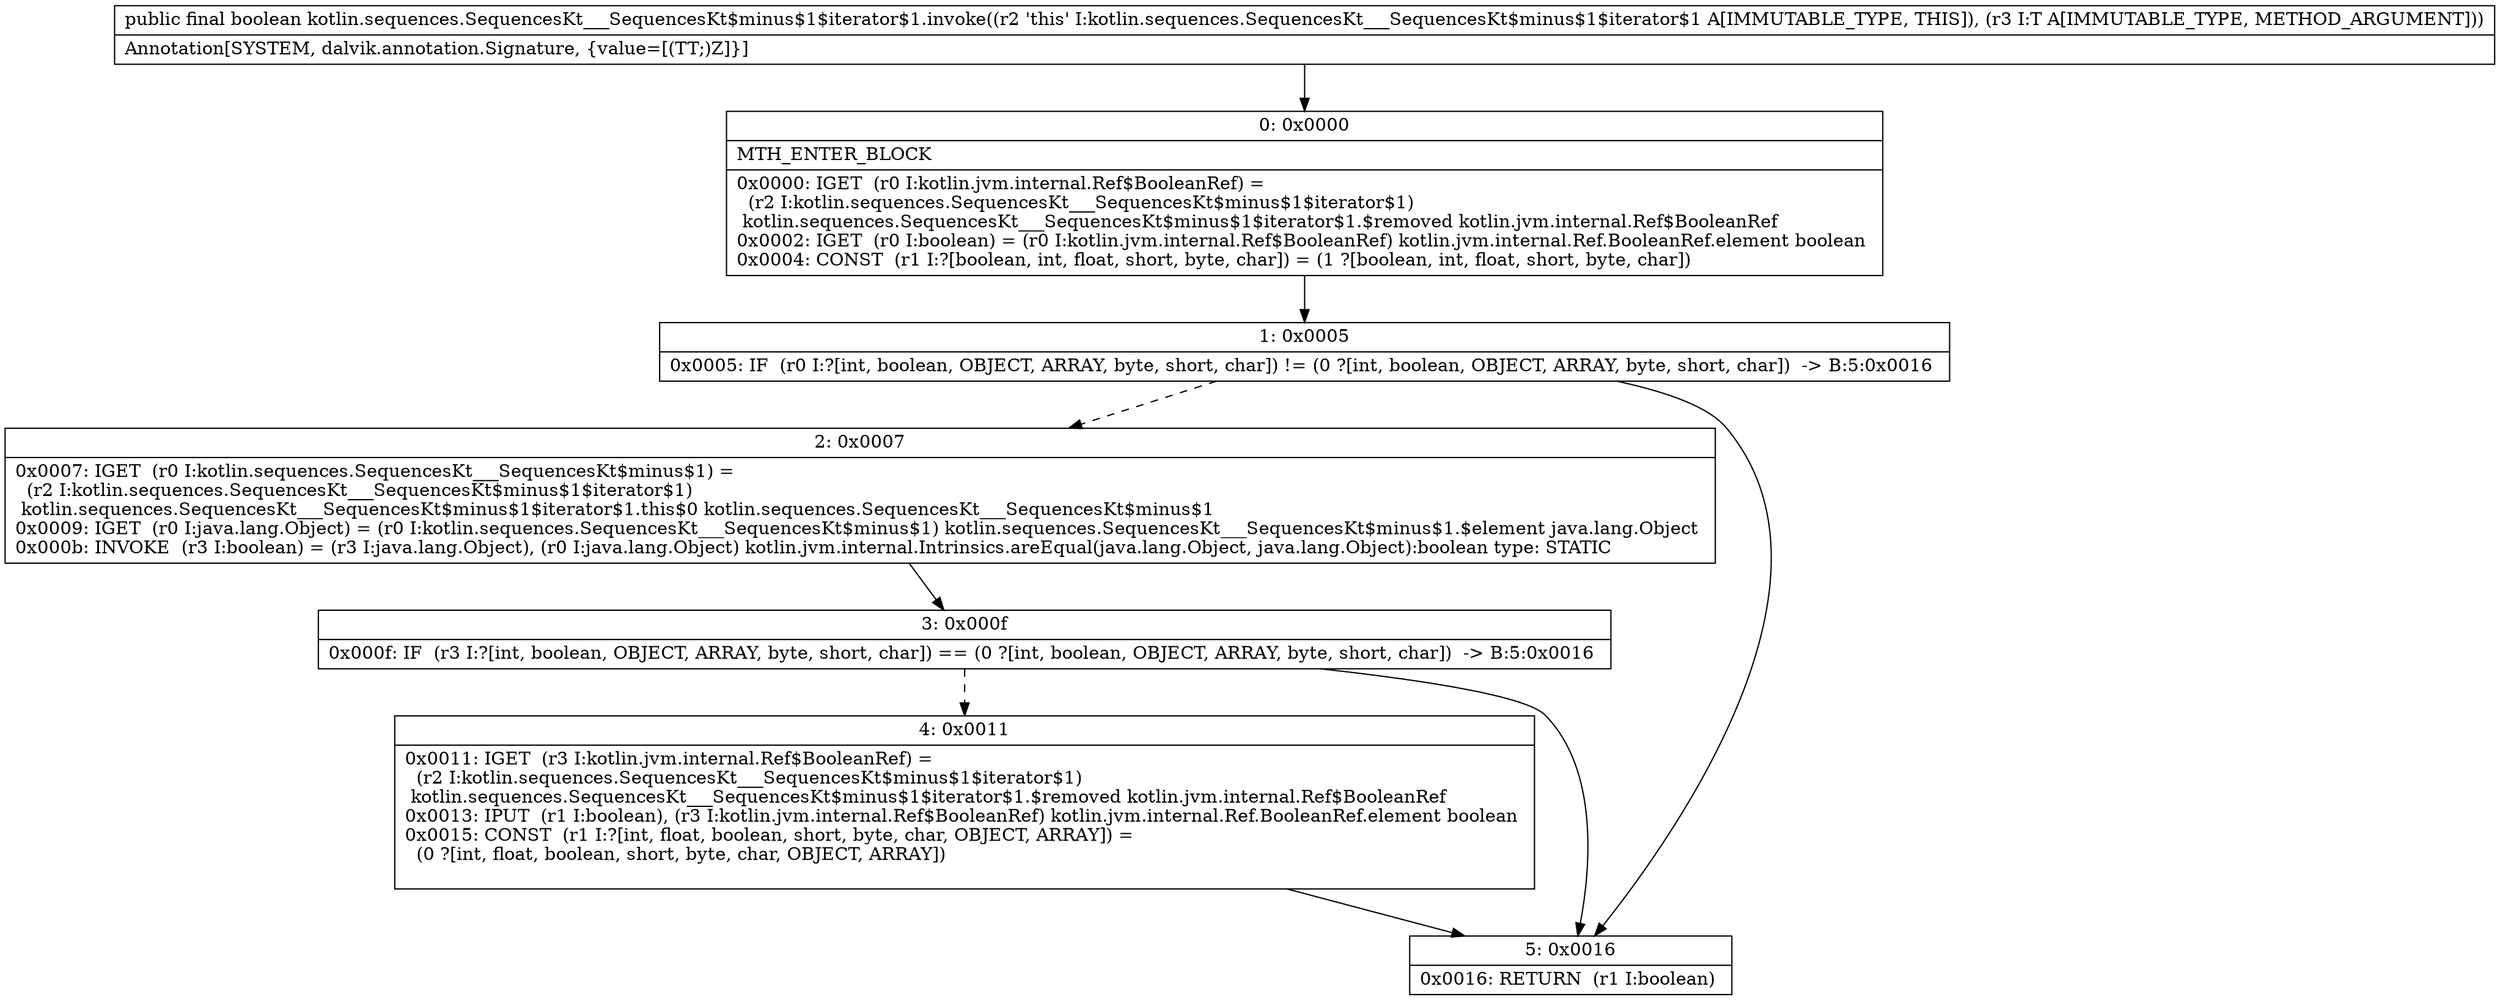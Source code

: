 digraph "CFG forkotlin.sequences.SequencesKt___SequencesKt$minus$1$iterator$1.invoke(Ljava\/lang\/Object;)Z" {
Node_0 [shape=record,label="{0\:\ 0x0000|MTH_ENTER_BLOCK\l|0x0000: IGET  (r0 I:kotlin.jvm.internal.Ref$BooleanRef) = \l  (r2 I:kotlin.sequences.SequencesKt___SequencesKt$minus$1$iterator$1)\l kotlin.sequences.SequencesKt___SequencesKt$minus$1$iterator$1.$removed kotlin.jvm.internal.Ref$BooleanRef \l0x0002: IGET  (r0 I:boolean) = (r0 I:kotlin.jvm.internal.Ref$BooleanRef) kotlin.jvm.internal.Ref.BooleanRef.element boolean \l0x0004: CONST  (r1 I:?[boolean, int, float, short, byte, char]) = (1 ?[boolean, int, float, short, byte, char]) \l}"];
Node_1 [shape=record,label="{1\:\ 0x0005|0x0005: IF  (r0 I:?[int, boolean, OBJECT, ARRAY, byte, short, char]) != (0 ?[int, boolean, OBJECT, ARRAY, byte, short, char])  \-\> B:5:0x0016 \l}"];
Node_2 [shape=record,label="{2\:\ 0x0007|0x0007: IGET  (r0 I:kotlin.sequences.SequencesKt___SequencesKt$minus$1) = \l  (r2 I:kotlin.sequences.SequencesKt___SequencesKt$minus$1$iterator$1)\l kotlin.sequences.SequencesKt___SequencesKt$minus$1$iterator$1.this$0 kotlin.sequences.SequencesKt___SequencesKt$minus$1 \l0x0009: IGET  (r0 I:java.lang.Object) = (r0 I:kotlin.sequences.SequencesKt___SequencesKt$minus$1) kotlin.sequences.SequencesKt___SequencesKt$minus$1.$element java.lang.Object \l0x000b: INVOKE  (r3 I:boolean) = (r3 I:java.lang.Object), (r0 I:java.lang.Object) kotlin.jvm.internal.Intrinsics.areEqual(java.lang.Object, java.lang.Object):boolean type: STATIC \l}"];
Node_3 [shape=record,label="{3\:\ 0x000f|0x000f: IF  (r3 I:?[int, boolean, OBJECT, ARRAY, byte, short, char]) == (0 ?[int, boolean, OBJECT, ARRAY, byte, short, char])  \-\> B:5:0x0016 \l}"];
Node_4 [shape=record,label="{4\:\ 0x0011|0x0011: IGET  (r3 I:kotlin.jvm.internal.Ref$BooleanRef) = \l  (r2 I:kotlin.sequences.SequencesKt___SequencesKt$minus$1$iterator$1)\l kotlin.sequences.SequencesKt___SequencesKt$minus$1$iterator$1.$removed kotlin.jvm.internal.Ref$BooleanRef \l0x0013: IPUT  (r1 I:boolean), (r3 I:kotlin.jvm.internal.Ref$BooleanRef) kotlin.jvm.internal.Ref.BooleanRef.element boolean \l0x0015: CONST  (r1 I:?[int, float, boolean, short, byte, char, OBJECT, ARRAY]) = \l  (0 ?[int, float, boolean, short, byte, char, OBJECT, ARRAY])\l \l}"];
Node_5 [shape=record,label="{5\:\ 0x0016|0x0016: RETURN  (r1 I:boolean) \l}"];
MethodNode[shape=record,label="{public final boolean kotlin.sequences.SequencesKt___SequencesKt$minus$1$iterator$1.invoke((r2 'this' I:kotlin.sequences.SequencesKt___SequencesKt$minus$1$iterator$1 A[IMMUTABLE_TYPE, THIS]), (r3 I:T A[IMMUTABLE_TYPE, METHOD_ARGUMENT]))  | Annotation[SYSTEM, dalvik.annotation.Signature, \{value=[(TT;)Z]\}]\l}"];
MethodNode -> Node_0;
Node_0 -> Node_1;
Node_1 -> Node_2[style=dashed];
Node_1 -> Node_5;
Node_2 -> Node_3;
Node_3 -> Node_4[style=dashed];
Node_3 -> Node_5;
Node_4 -> Node_5;
}

